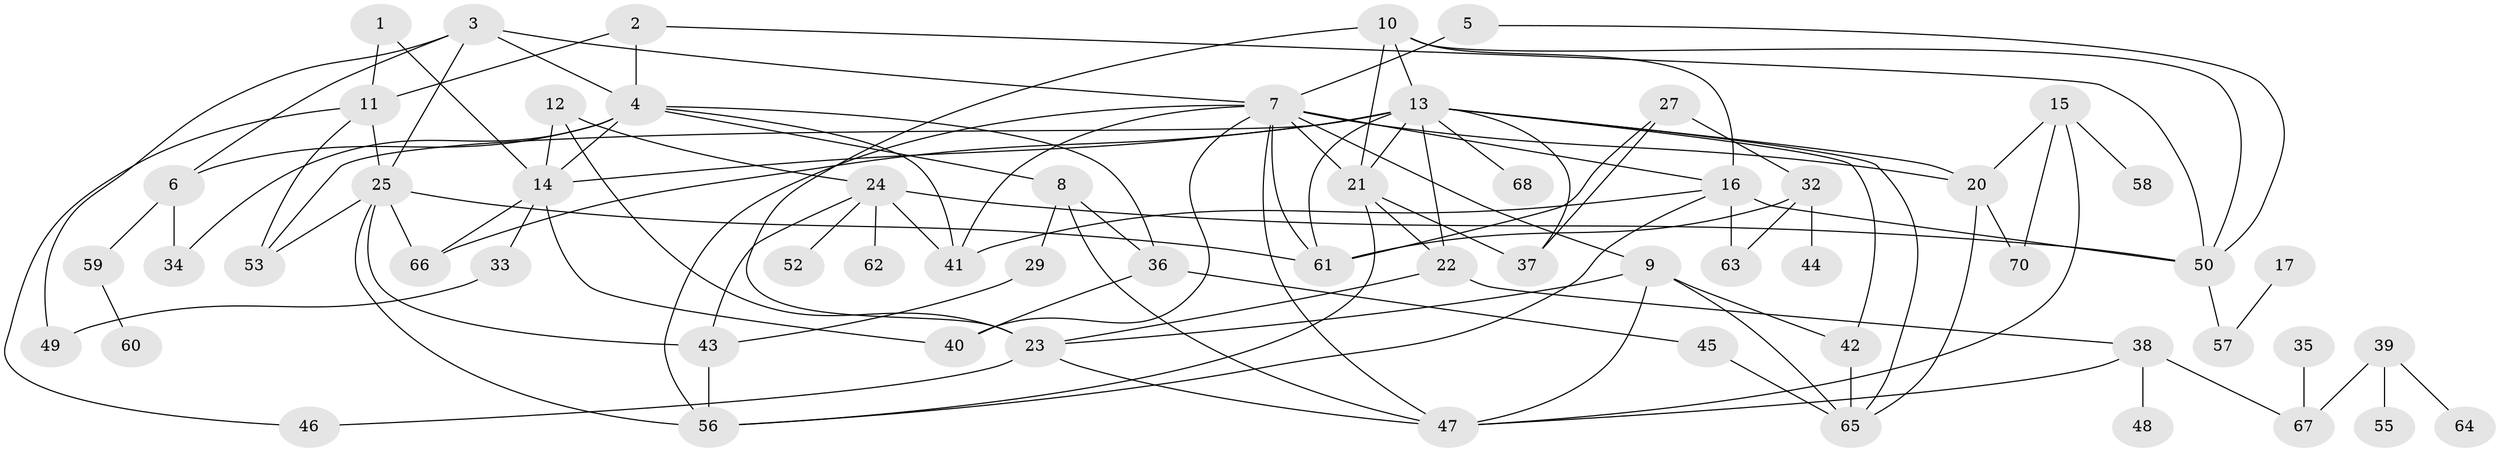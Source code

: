 // original degree distribution, {3: 0.19285714285714287, 1: 0.18571428571428572, 4: 0.15714285714285714, 7: 0.014285714285714285, 5: 0.09285714285714286, 2: 0.2714285714285714, 6: 0.02857142857142857, 0: 0.05714285714285714}
// Generated by graph-tools (version 1.1) at 2025/33/03/09/25 02:33:24]
// undirected, 61 vertices, 111 edges
graph export_dot {
graph [start="1"]
  node [color=gray90,style=filled];
  1;
  2;
  3;
  4;
  5;
  6;
  7;
  8;
  9;
  10;
  11;
  12;
  13;
  14;
  15;
  16;
  17;
  20;
  21;
  22;
  23;
  24;
  25;
  27;
  29;
  32;
  33;
  34;
  35;
  36;
  37;
  38;
  39;
  40;
  41;
  42;
  43;
  44;
  45;
  46;
  47;
  48;
  49;
  50;
  52;
  53;
  55;
  56;
  57;
  58;
  59;
  60;
  61;
  62;
  63;
  64;
  65;
  66;
  67;
  68;
  70;
  1 -- 11 [weight=1.0];
  1 -- 14 [weight=1.0];
  2 -- 4 [weight=1.0];
  2 -- 11 [weight=1.0];
  2 -- 50 [weight=1.0];
  3 -- 4 [weight=1.0];
  3 -- 6 [weight=1.0];
  3 -- 7 [weight=1.0];
  3 -- 25 [weight=1.0];
  3 -- 49 [weight=1.0];
  4 -- 6 [weight=1.0];
  4 -- 8 [weight=1.0];
  4 -- 14 [weight=2.0];
  4 -- 34 [weight=1.0];
  4 -- 36 [weight=1.0];
  4 -- 41 [weight=2.0];
  5 -- 7 [weight=2.0];
  5 -- 50 [weight=1.0];
  6 -- 34 [weight=1.0];
  6 -- 59 [weight=1.0];
  7 -- 9 [weight=1.0];
  7 -- 16 [weight=1.0];
  7 -- 20 [weight=1.0];
  7 -- 21 [weight=1.0];
  7 -- 40 [weight=1.0];
  7 -- 41 [weight=1.0];
  7 -- 47 [weight=1.0];
  7 -- 56 [weight=1.0];
  7 -- 61 [weight=1.0];
  8 -- 29 [weight=1.0];
  8 -- 36 [weight=1.0];
  8 -- 47 [weight=1.0];
  9 -- 23 [weight=1.0];
  9 -- 42 [weight=1.0];
  9 -- 47 [weight=1.0];
  9 -- 65 [weight=1.0];
  10 -- 13 [weight=1.0];
  10 -- 16 [weight=1.0];
  10 -- 21 [weight=1.0];
  10 -- 23 [weight=1.0];
  10 -- 50 [weight=1.0];
  11 -- 25 [weight=1.0];
  11 -- 46 [weight=1.0];
  11 -- 53 [weight=1.0];
  12 -- 14 [weight=1.0];
  12 -- 23 [weight=1.0];
  12 -- 24 [weight=1.0];
  13 -- 14 [weight=1.0];
  13 -- 20 [weight=1.0];
  13 -- 21 [weight=1.0];
  13 -- 22 [weight=1.0];
  13 -- 37 [weight=1.0];
  13 -- 42 [weight=1.0];
  13 -- 53 [weight=2.0];
  13 -- 61 [weight=1.0];
  13 -- 65 [weight=1.0];
  13 -- 66 [weight=1.0];
  13 -- 68 [weight=1.0];
  14 -- 33 [weight=1.0];
  14 -- 40 [weight=1.0];
  14 -- 66 [weight=1.0];
  15 -- 20 [weight=1.0];
  15 -- 47 [weight=1.0];
  15 -- 58 [weight=1.0];
  15 -- 70 [weight=1.0];
  16 -- 41 [weight=1.0];
  16 -- 50 [weight=1.0];
  16 -- 56 [weight=1.0];
  16 -- 63 [weight=1.0];
  17 -- 57 [weight=1.0];
  20 -- 65 [weight=1.0];
  20 -- 70 [weight=1.0];
  21 -- 22 [weight=1.0];
  21 -- 37 [weight=1.0];
  21 -- 56 [weight=1.0];
  22 -- 23 [weight=1.0];
  22 -- 38 [weight=1.0];
  23 -- 46 [weight=1.0];
  23 -- 47 [weight=1.0];
  24 -- 41 [weight=1.0];
  24 -- 43 [weight=1.0];
  24 -- 50 [weight=1.0];
  24 -- 52 [weight=1.0];
  24 -- 62 [weight=1.0];
  25 -- 43 [weight=1.0];
  25 -- 53 [weight=1.0];
  25 -- 56 [weight=1.0];
  25 -- 61 [weight=1.0];
  25 -- 66 [weight=1.0];
  27 -- 32 [weight=1.0];
  27 -- 37 [weight=1.0];
  27 -- 61 [weight=1.0];
  29 -- 43 [weight=1.0];
  32 -- 44 [weight=1.0];
  32 -- 61 [weight=1.0];
  32 -- 63 [weight=1.0];
  33 -- 49 [weight=1.0];
  35 -- 67 [weight=1.0];
  36 -- 40 [weight=1.0];
  36 -- 45 [weight=1.0];
  38 -- 47 [weight=1.0];
  38 -- 48 [weight=1.0];
  38 -- 67 [weight=1.0];
  39 -- 55 [weight=1.0];
  39 -- 64 [weight=1.0];
  39 -- 67 [weight=1.0];
  42 -- 65 [weight=1.0];
  43 -- 56 [weight=1.0];
  45 -- 65 [weight=1.0];
  50 -- 57 [weight=1.0];
  59 -- 60 [weight=1.0];
}
